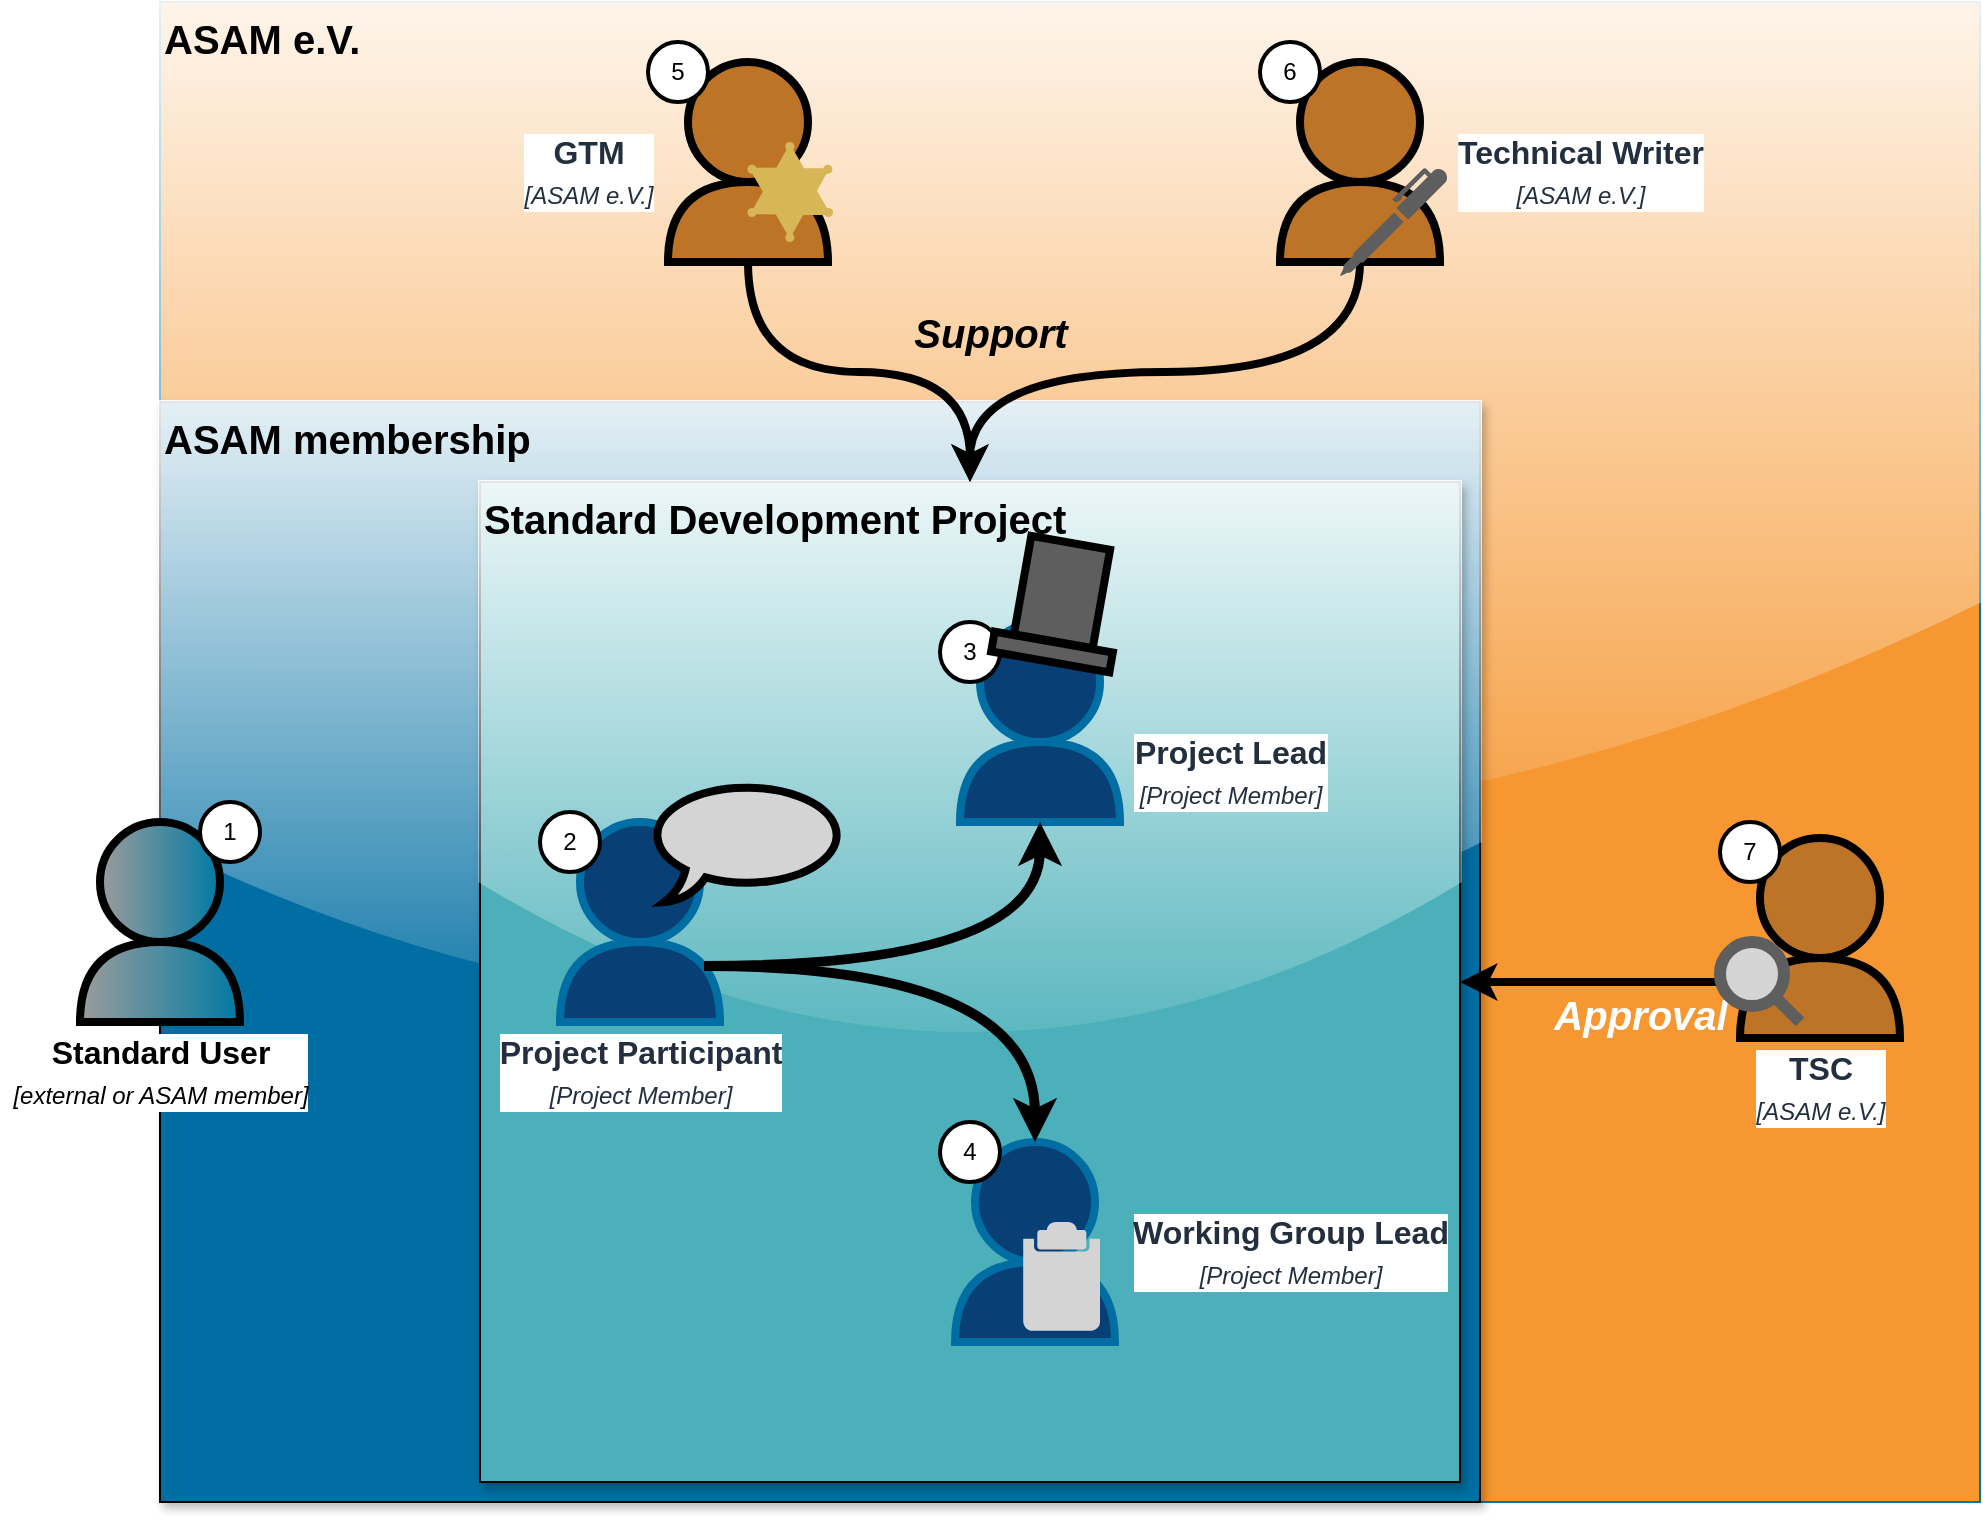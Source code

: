 <mxfile version="16.5.1" type="device"><diagram id="eXjCl_sfneFt7atd5MWh" name="Page-1"><mxGraphModel dx="565" dy="501" grid="1" gridSize="10" guides="1" tooltips="1" connect="1" arrows="1" fold="1" page="1" pageScale="1" pageWidth="827" pageHeight="1169" math="0" shadow="0"><root><mxCell id="0"/><mxCell id="1" parent="0"/><mxCell id="d9N6X5XNlxjb81dpd2l7-12" value="ASAM e.V." style="rounded=0;whiteSpace=wrap;html=1;fontSize=20;fontColor=#000000;strokeColor=#007AA3;fillColor=#F69731;gradientColor=none;gradientDirection=east;align=left;fontStyle=1;verticalAlign=top;sketch=0;glass=1;" parent="1" vertex="1"><mxGeometry x="200" y="160" width="910" height="750" as="geometry"/></mxCell><mxCell id="d9N6X5XNlxjb81dpd2l7-8" value="ASAM membership" style="rounded=0;whiteSpace=wrap;html=1;fontSize=20;fillColor=#006EA2;align=left;fontStyle=1;verticalAlign=top;fontColor=#000000;sketch=0;glass=1;shadow=1;" parent="1" vertex="1"><mxGeometry x="200" y="360" width="660" height="550" as="geometry"/></mxCell><mxCell id="d9N6X5XNlxjb81dpd2l7-7" value="Standard Development Project" style="rounded=0;whiteSpace=wrap;html=1;align=left;labelPosition=center;verticalLabelPosition=middle;verticalAlign=top;fontStyle=1;fontSize=20;fillColor=#4BB0B9;sketch=0;glass=1;shadow=1;" parent="1" vertex="1"><mxGeometry x="360" y="400" width="490" height="500" as="geometry"/></mxCell><mxCell id="d9N6X5XNlxjb81dpd2l7-13" style="edgeStyle=orthogonalEdgeStyle;curved=1;rounded=0;orthogonalLoop=1;jettySize=auto;html=1;exitX=0;exitY=0.5;exitDx=0;exitDy=0;exitPerimeter=0;fontSize=20;fontColor=#FFFFFF;strokeWidth=4;" parent="1" source="xUjOhHss-2uUA9x2GXxX-48" target="d9N6X5XNlxjb81dpd2l7-7" edge="1"><mxGeometry relative="1" as="geometry"><mxPoint x="514" y="290" as="sourcePoint"/></mxGeometry></mxCell><mxCell id="d9N6X5XNlxjb81dpd2l7-14" style="edgeStyle=orthogonalEdgeStyle;curved=1;rounded=0;orthogonalLoop=1;jettySize=auto;html=1;fontSize=20;fontColor=#FFFFFF;strokeWidth=4;entryX=0.5;entryY=0;entryDx=0;entryDy=0;" parent="1" source="xUjOhHss-2uUA9x2GXxX-43" target="d9N6X5XNlxjb81dpd2l7-7" edge="1"><mxGeometry relative="1" as="geometry"><mxPoint x="800" y="290" as="sourcePoint"/></mxGeometry></mxCell><mxCell id="d9N6X5XNlxjb81dpd2l7-15" style="edgeStyle=orthogonalEdgeStyle;curved=1;rounded=0;orthogonalLoop=1;jettySize=auto;html=1;exitX=0.7;exitY=0.1;exitDx=0;exitDy=0;exitPerimeter=0;fontSize=20;fontColor=#FFFFFF;strokeWidth=4;" parent="1" source="xUjOhHss-2uUA9x2GXxX-38" target="d9N6X5XNlxjb81dpd2l7-7" edge="1"><mxGeometry relative="1" as="geometry"><mxPoint x="1110" y="741" as="sourcePoint"/></mxGeometry></mxCell><mxCell id="d9N6X5XNlxjb81dpd2l7-16" value="&lt;br&gt;Approval" style="edgeLabel;html=1;align=center;verticalAlign=middle;resizable=0;points=[];fontSize=20;fontColor=#FFFFFF;labelBackgroundColor=none;fontStyle=3" parent="d9N6X5XNlxjb81dpd2l7-15" vertex="1" connectable="0"><mxGeometry x="-0.197" y="4" relative="1" as="geometry"><mxPoint x="1" as="offset"/></mxGeometry></mxCell><mxCell id="d9N6X5XNlxjb81dpd2l7-17" value="Support" style="text;html=1;align=center;verticalAlign=middle;resizable=0;points=[];autosize=1;strokeColor=none;fillColor=none;fontSize=20;fontColor=default;fontStyle=3" parent="1" vertex="1"><mxGeometry x="570" y="310" width="90" height="30" as="geometry"/></mxCell><mxCell id="xUjOhHss-2uUA9x2GXxX-16" value="" style="group;labelBackgroundColor=none;sketch=0;shadow=0;glass=0;" vertex="1" connectable="0" parent="1"><mxGeometry x="120" y="570" width="160" height="150" as="geometry"/></mxCell><mxCell id="xUjOhHss-2uUA9x2GXxX-14" value="" style="group;sketch=0;" vertex="1" connectable="0" parent="xUjOhHss-2uUA9x2GXxX-16"><mxGeometry x="40" width="90" height="100" as="geometry"/></mxCell><mxCell id="xUjOhHss-2uUA9x2GXxX-11" value="" style="ellipse;whiteSpace=wrap;html=1;aspect=fixed;rounded=0;shadow=0;glass=1;labelBackgroundColor=#FFFFFF;sketch=0;fontSize=16;fontColor=#000000;strokeColor=default;fillColor=#9C9C9C;gradientColor=#007AA3;gradientDirection=east;strokeWidth=4;" vertex="1" parent="xUjOhHss-2uUA9x2GXxX-14"><mxGeometry x="10" width="60" height="60" as="geometry"/></mxCell><mxCell id="xUjOhHss-2uUA9x2GXxX-12" value="" style="shape=or;whiteSpace=wrap;html=1;rounded=0;shadow=0;glass=1;labelBackgroundColor=#FFFFFF;sketch=0;fontSize=16;fontColor=#000000;strokeColor=default;fillColor=#9C9C9C;gradientColor=#007AA3;gradientDirection=south;rotation=-90;strokeWidth=4;" vertex="1" parent="xUjOhHss-2uUA9x2GXxX-14"><mxGeometry x="20" y="40" width="40" height="80" as="geometry"/></mxCell><mxCell id="xUjOhHss-2uUA9x2GXxX-69" value="1" style="ellipse;whiteSpace=wrap;html=1;aspect=fixed;rounded=0;shadow=0;glass=0;labelBackgroundColor=#FFFFFF;sketch=0;fontSize=12;strokeWidth=2;gradientDirection=south;" vertex="1" parent="xUjOhHss-2uUA9x2GXxX-14"><mxGeometry x="60" y="-10" width="30" height="30" as="geometry"/></mxCell><mxCell id="xUjOhHss-2uUA9x2GXxX-15" value="&lt;b&gt;Standard User&lt;/b&gt;&lt;br&gt;&lt;font style=&quot;font-size: 12px&quot;&gt;&lt;i&gt;[external or ASAM member]&lt;/i&gt;&lt;/font&gt;" style="text;html=1;align=center;verticalAlign=middle;resizable=0;points=[];autosize=1;strokeColor=none;fillColor=none;fontSize=16;fontColor=#000000;labelBackgroundColor=#FFFFFF;" vertex="1" parent="xUjOhHss-2uUA9x2GXxX-16"><mxGeometry y="100" width="160" height="50" as="geometry"/></mxCell><mxCell id="xUjOhHss-2uUA9x2GXxX-17" value="" style="group;labelBackgroundColor=none;" vertex="1" connectable="0" parent="1"><mxGeometry x="360" y="570" width="184" height="150" as="geometry"/></mxCell><mxCell id="xUjOhHss-2uUA9x2GXxX-18" value="" style="group" vertex="1" connectable="0" parent="xUjOhHss-2uUA9x2GXxX-17"><mxGeometry x="40" width="144" height="100" as="geometry"/></mxCell><mxCell id="xUjOhHss-2uUA9x2GXxX-19" value="" style="ellipse;whiteSpace=wrap;html=1;aspect=fixed;rounded=0;shadow=0;glass=1;labelBackgroundColor=#FFFFFF;sketch=0;fontSize=16;fontColor=#000000;strokeColor=#006EA2;fillColor=#083F75;gradientColor=none;gradientDirection=east;strokeWidth=4;" vertex="1" parent="xUjOhHss-2uUA9x2GXxX-18"><mxGeometry x="10" width="60" height="60" as="geometry"/></mxCell><mxCell id="xUjOhHss-2uUA9x2GXxX-20" value="" style="shape=or;whiteSpace=wrap;html=1;rounded=0;shadow=0;glass=1;labelBackgroundColor=#FFFFFF;sketch=0;fontSize=16;fontColor=#000000;strokeColor=#006EA2;fillColor=#083F75;gradientColor=none;gradientDirection=south;rotation=-90;strokeWidth=4;" vertex="1" parent="xUjOhHss-2uUA9x2GXxX-18"><mxGeometry x="20" y="40" width="40" height="80" as="geometry"/></mxCell><mxCell id="xUjOhHss-2uUA9x2GXxX-68" value="" style="whiteSpace=wrap;html=1;shape=mxgraph.basic.oval_callout;rounded=0;shadow=0;glass=0;labelBackgroundColor=#FFFFFF;sketch=0;fontSize=12;fontColor=default;strokeColor=default;strokeWidth=4;fillColor=#D4D4D4;gradientColor=none;gradientDirection=south;" vertex="1" parent="xUjOhHss-2uUA9x2GXxX-18"><mxGeometry x="44" y="-20" width="100" height="60" as="geometry"/></mxCell><mxCell id="xUjOhHss-2uUA9x2GXxX-70" value="2" style="ellipse;whiteSpace=wrap;html=1;aspect=fixed;rounded=0;shadow=0;glass=0;labelBackgroundColor=#FFFFFF;sketch=0;fontSize=12;strokeWidth=2;gradientDirection=south;" vertex="1" parent="xUjOhHss-2uUA9x2GXxX-18"><mxGeometry x="-10" y="-5" width="30" height="30" as="geometry"/></mxCell><mxCell id="xUjOhHss-2uUA9x2GXxX-21" value="&lt;b style=&quot;color: rgb(35 , 47 , 62) ; font-size: 12px&quot;&gt;&lt;font style=&quot;font-size: 16px&quot;&gt;Project Participant&lt;/font&gt;&lt;/b&gt;&lt;br style=&quot;color: rgb(35 , 47 , 62) ; font-size: 12px&quot;&gt;&lt;i style=&quot;color: rgb(35 , 47 , 62) ; font-size: 12px&quot;&gt;[Project Member]&lt;/i&gt;" style="text;html=1;align=center;verticalAlign=middle;resizable=0;points=[];autosize=1;strokeColor=none;fillColor=none;fontSize=16;fontColor=#000000;labelBackgroundColor=#FFFFFF;" vertex="1" parent="xUjOhHss-2uUA9x2GXxX-17"><mxGeometry y="100" width="160" height="50" as="geometry"/></mxCell><mxCell id="xUjOhHss-2uUA9x2GXxX-22" value="" style="group;labelBackgroundColor=none;" vertex="1" connectable="0" parent="1"><mxGeometry x="560" y="470" width="160" height="150" as="geometry"/></mxCell><mxCell id="xUjOhHss-2uUA9x2GXxX-23" value="" style="group" vertex="1" connectable="0" parent="xUjOhHss-2uUA9x2GXxX-22"><mxGeometry x="40" width="80" height="107.2" as="geometry"/></mxCell><mxCell id="xUjOhHss-2uUA9x2GXxX-24" value="" style="ellipse;whiteSpace=wrap;html=1;aspect=fixed;rounded=0;shadow=0;glass=1;labelBackgroundColor=#FFFFFF;sketch=0;fontSize=16;fontColor=#000000;strokeColor=#006EA2;fillColor=#083F75;gradientColor=none;gradientDirection=east;strokeWidth=4;" vertex="1" parent="xUjOhHss-2uUA9x2GXxX-23"><mxGeometry x="10" width="60" height="60" as="geometry"/></mxCell><mxCell id="xUjOhHss-2uUA9x2GXxX-25" value="" style="shape=or;whiteSpace=wrap;html=1;rounded=0;shadow=0;glass=1;labelBackgroundColor=#FFFFFF;sketch=0;fontSize=16;fontColor=#000000;strokeColor=#006EA2;fillColor=#083F75;gradientColor=none;gradientDirection=south;rotation=-90;strokeWidth=4;" vertex="1" parent="xUjOhHss-2uUA9x2GXxX-23"><mxGeometry x="20" y="40" width="40" height="80" as="geometry"/></mxCell><mxCell id="xUjOhHss-2uUA9x2GXxX-71" value="3" style="ellipse;whiteSpace=wrap;html=1;aspect=fixed;rounded=0;shadow=0;glass=0;labelBackgroundColor=#FFFFFF;sketch=0;fontSize=12;strokeWidth=2;gradientDirection=south;" vertex="1" parent="xUjOhHss-2uUA9x2GXxX-23"><mxGeometry x="-10" width="30" height="30" as="geometry"/></mxCell><mxCell id="xUjOhHss-2uUA9x2GXxX-28" value="" style="group;labelBackgroundColor=none;" vertex="1" connectable="0" parent="1"><mxGeometry x="557.5" y="730" width="165" height="150" as="geometry"/></mxCell><mxCell id="xUjOhHss-2uUA9x2GXxX-29" value="" style="group" vertex="1" connectable="0" parent="xUjOhHss-2uUA9x2GXxX-28"><mxGeometry x="40" width="80" height="100" as="geometry"/></mxCell><mxCell id="xUjOhHss-2uUA9x2GXxX-30" value="" style="ellipse;whiteSpace=wrap;html=1;aspect=fixed;rounded=0;shadow=0;glass=1;labelBackgroundColor=#FFFFFF;sketch=0;fontSize=16;fontColor=#000000;strokeColor=#006EA2;fillColor=#083F75;gradientColor=none;gradientDirection=east;strokeWidth=4;" vertex="1" parent="xUjOhHss-2uUA9x2GXxX-29"><mxGeometry x="10" width="60" height="60" as="geometry"/></mxCell><mxCell id="xUjOhHss-2uUA9x2GXxX-31" value="" style="shape=or;whiteSpace=wrap;html=1;rounded=0;shadow=0;glass=1;labelBackgroundColor=#FFFFFF;sketch=0;fontSize=16;fontColor=#000000;strokeColor=#006EA2;fillColor=#083F75;gradientColor=none;gradientDirection=south;rotation=-90;strokeWidth=4;" vertex="1" parent="xUjOhHss-2uUA9x2GXxX-29"><mxGeometry x="20" y="40" width="40" height="80" as="geometry"/></mxCell><mxCell id="xUjOhHss-2uUA9x2GXxX-61" value="" style="shadow=0;dashed=0;html=1;strokeColor=none;fillColor=#D4D4D4;labelPosition=center;verticalLabelPosition=bottom;verticalAlign=top;align=center;outlineConnect=0;shape=mxgraph.veeam.failover_plan;rounded=0;glass=0;labelBackgroundColor=#FFFFFF;sketch=0;fontSize=12;fontColor=default;" vertex="1" parent="xUjOhHss-2uUA9x2GXxX-29"><mxGeometry x="34.1" y="40.0" width="38.4" height="54.4" as="geometry"/></mxCell><mxCell id="xUjOhHss-2uUA9x2GXxX-33" style="edgeStyle=orthogonalEdgeStyle;curved=1;rounded=0;orthogonalLoop=1;jettySize=auto;html=1;exitX=0.7;exitY=0.9;exitDx=0;exitDy=0;exitPerimeter=0;fontSize=12;fontColor=#000000;strokeWidth=5;" edge="1" parent="1" source="xUjOhHss-2uUA9x2GXxX-20" target="xUjOhHss-2uUA9x2GXxX-25"><mxGeometry relative="1" as="geometry"/></mxCell><mxCell id="xUjOhHss-2uUA9x2GXxX-34" style="edgeStyle=orthogonalEdgeStyle;curved=1;rounded=0;orthogonalLoop=1;jettySize=auto;html=1;exitX=0.7;exitY=0.9;exitDx=0;exitDy=0;exitPerimeter=0;fontSize=12;fontColor=#000000;strokeWidth=5;" edge="1" parent="1" source="xUjOhHss-2uUA9x2GXxX-20" target="xUjOhHss-2uUA9x2GXxX-30"><mxGeometry relative="1" as="geometry"/></mxCell><mxCell id="xUjOhHss-2uUA9x2GXxX-26" value="&lt;b style=&quot;color: rgb(35 , 47 , 62) ; font-size: 12px&quot;&gt;&lt;font style=&quot;font-size: 16px&quot;&gt;Project Lead&lt;/font&gt;&lt;/b&gt;&lt;br style=&quot;color: rgb(35 , 47 , 62) ; font-size: 12px&quot;&gt;&lt;i style=&quot;color: rgb(35 , 47 , 62) ; font-size: 12px&quot;&gt;[Project Member]&lt;/i&gt;" style="text;html=1;align=center;verticalAlign=middle;resizable=0;points=[];autosize=1;strokeColor=none;fillColor=none;fontSize=16;fontColor=#000000;labelBackgroundColor=#FFFFFF;" vertex="1" parent="1"><mxGeometry x="680" y="520" width="110" height="50" as="geometry"/></mxCell><mxCell id="xUjOhHss-2uUA9x2GXxX-32" value="&lt;b style=&quot;color: rgb(35 , 47 , 62) ; font-size: 12px&quot;&gt;&lt;font style=&quot;font-size: 16px&quot;&gt;Working Group Lead&lt;/font&gt;&lt;/b&gt;&lt;br style=&quot;color: rgb(35 , 47 , 62) ; font-size: 12px&quot;&gt;&lt;i style=&quot;color: rgb(35 , 47 , 62) ; font-size: 12px&quot;&gt;[Project Member]&lt;/i&gt;" style="text;html=1;align=center;verticalAlign=middle;resizable=0;points=[];autosize=1;strokeColor=none;fillColor=none;fontSize=16;fontColor=#000000;labelBackgroundColor=#FFFFFF;" vertex="1" parent="1"><mxGeometry x="680" y="760" width="170" height="50" as="geometry"/></mxCell><mxCell id="xUjOhHss-2uUA9x2GXxX-35" value="" style="group;labelBackgroundColor=none;" vertex="1" connectable="0" parent="1"><mxGeometry x="950" y="578" width="160" height="150" as="geometry"/></mxCell><mxCell id="xUjOhHss-2uUA9x2GXxX-36" value="" style="group" vertex="1" connectable="0" parent="xUjOhHss-2uUA9x2GXxX-35"><mxGeometry x="40" width="80" height="100" as="geometry"/></mxCell><mxCell id="xUjOhHss-2uUA9x2GXxX-37" value="" style="ellipse;whiteSpace=wrap;html=1;aspect=fixed;rounded=0;shadow=0;glass=1;labelBackgroundColor=#FFFFFF;sketch=0;fontSize=16;fontColor=#000000;strokeColor=#000000;fillColor=#BD7426;gradientColor=none;gradientDirection=east;strokeWidth=4;" vertex="1" parent="xUjOhHss-2uUA9x2GXxX-36"><mxGeometry x="10" width="60" height="60" as="geometry"/></mxCell><mxCell id="xUjOhHss-2uUA9x2GXxX-38" value="" style="shape=or;whiteSpace=wrap;html=1;rounded=0;shadow=0;glass=1;labelBackgroundColor=#FFFFFF;sketch=0;fontSize=16;fontColor=#000000;strokeColor=#000000;fillColor=#BD7426;gradientColor=none;gradientDirection=south;rotation=-90;strokeWidth=4;" vertex="1" parent="xUjOhHss-2uUA9x2GXxX-36"><mxGeometry x="20" y="40" width="40" height="80" as="geometry"/></mxCell><mxCell id="xUjOhHss-2uUA9x2GXxX-51" value="" style="html=1;verticalLabelPosition=bottom;align=center;labelBackgroundColor=#ffffff;verticalAlign=top;strokeWidth=6;strokeColor=#5E5E5E;shadow=0;dashed=0;shape=mxgraph.ios7.icons.looking_glass;rounded=0;glass=0;sketch=0;fontSize=12;fontColor=default;fillColor=#D4D4D4;gradientColor=none;gradientDirection=south;" vertex="1" parent="xUjOhHss-2uUA9x2GXxX-36"><mxGeometry x="-10" y="52" width="40" height="40" as="geometry"/></mxCell><mxCell id="xUjOhHss-2uUA9x2GXxX-39" value="&lt;b style=&quot;color: rgb(35 , 47 , 62) ; font-size: 12px&quot;&gt;&lt;font style=&quot;font-size: 16px&quot;&gt;TSC&lt;/font&gt;&lt;/b&gt;&lt;br style=&quot;color: rgb(35 , 47 , 62) ; font-size: 12px&quot;&gt;&lt;i style=&quot;color: rgb(35 , 47 , 62) ; font-size: 12px&quot;&gt;[ASAM e.V.]&lt;/i&gt;" style="text;html=1;align=center;verticalAlign=middle;resizable=0;points=[];autosize=1;strokeColor=none;fillColor=none;fontSize=16;fontColor=#000000;labelBackgroundColor=#FFFFFF;" vertex="1" parent="xUjOhHss-2uUA9x2GXxX-35"><mxGeometry x="40" y="100" width="80" height="50" as="geometry"/></mxCell><mxCell id="xUjOhHss-2uUA9x2GXxX-40" value="" style="group;labelBackgroundColor=none;" vertex="1" connectable="0" parent="1"><mxGeometry x="720" y="190" width="160" height="150" as="geometry"/></mxCell><mxCell id="xUjOhHss-2uUA9x2GXxX-41" value="" style="group" vertex="1" connectable="0" parent="xUjOhHss-2uUA9x2GXxX-40"><mxGeometry x="40" width="94" height="107" as="geometry"/></mxCell><mxCell id="xUjOhHss-2uUA9x2GXxX-42" value="" style="ellipse;whiteSpace=wrap;html=1;aspect=fixed;rounded=0;shadow=0;glass=1;labelBackgroundColor=#FFFFFF;sketch=0;fontSize=16;fontColor=#000000;strokeColor=#000000;fillColor=#BD7426;gradientColor=none;gradientDirection=east;strokeWidth=4;" vertex="1" parent="xUjOhHss-2uUA9x2GXxX-41"><mxGeometry x="10" width="60" height="60" as="geometry"/></mxCell><mxCell id="xUjOhHss-2uUA9x2GXxX-43" value="" style="shape=or;whiteSpace=wrap;html=1;rounded=0;shadow=0;glass=1;labelBackgroundColor=#FFFFFF;sketch=0;fontSize=16;fontColor=#000000;strokeColor=#000000;fillColor=#BD7426;gradientColor=none;gradientDirection=south;rotation=-90;strokeWidth=4;" vertex="1" parent="xUjOhHss-2uUA9x2GXxX-41"><mxGeometry x="20" y="40" width="40" height="80" as="geometry"/></mxCell><mxCell id="xUjOhHss-2uUA9x2GXxX-50" value="" style="sketch=0;pointerEvents=1;shadow=0;dashed=0;html=1;strokeColor=none;fillColor=#5E5E5E;labelPosition=center;verticalLabelPosition=bottom;verticalAlign=top;outlineConnect=0;align=center;shape=mxgraph.office.concepts.writing_pen;rounded=0;glass=0;labelBackgroundColor=#FFFFFF;fontSize=12;fontColor=default;" vertex="1" parent="xUjOhHss-2uUA9x2GXxX-41"><mxGeometry x="30" y="53" width="54" height="54" as="geometry"/></mxCell><mxCell id="xUjOhHss-2uUA9x2GXxX-45" value="" style="group;labelBackgroundColor=none;" vertex="1" connectable="0" parent="1"><mxGeometry x="414" y="190" width="160" height="150" as="geometry"/></mxCell><mxCell id="xUjOhHss-2uUA9x2GXxX-46" value="" style="group" vertex="1" connectable="0" parent="xUjOhHss-2uUA9x2GXxX-45"><mxGeometry x="40" width="80" height="110" as="geometry"/></mxCell><mxCell id="xUjOhHss-2uUA9x2GXxX-47" value="" style="ellipse;whiteSpace=wrap;html=1;aspect=fixed;rounded=0;shadow=0;glass=1;labelBackgroundColor=#FFFFFF;sketch=0;fontSize=16;fontColor=#000000;strokeColor=#000000;fillColor=#BD7426;gradientColor=none;gradientDirection=east;strokeWidth=4;" vertex="1" parent="xUjOhHss-2uUA9x2GXxX-46"><mxGeometry x="10" width="60" height="60" as="geometry"/></mxCell><mxCell id="xUjOhHss-2uUA9x2GXxX-48" value="" style="shape=or;whiteSpace=wrap;html=1;rounded=0;shadow=0;glass=1;labelBackgroundColor=#FFFFFF;sketch=0;fontSize=16;fontColor=#000000;strokeColor=#000000;fillColor=#BD7426;gradientColor=none;gradientDirection=south;rotation=-90;strokeWidth=4;" vertex="1" parent="xUjOhHss-2uUA9x2GXxX-46"><mxGeometry x="20" y="40" width="40" height="80" as="geometry"/></mxCell><mxCell id="xUjOhHss-2uUA9x2GXxX-60" value="" style="group" vertex="1" connectable="0" parent="xUjOhHss-2uUA9x2GXxX-46"><mxGeometry x="36" y="40" width="49.85" height="50" as="geometry"/></mxCell><mxCell id="xUjOhHss-2uUA9x2GXxX-53" value="" style="verticalLabelPosition=bottom;verticalAlign=top;html=1;shape=mxgraph.basic.6_point_star;rounded=0;shadow=0;glass=0;labelBackgroundColor=#FFFFFF;sketch=0;fontSize=12;strokeColor=#D6B656;strokeWidth=4;fillColor=#D6B656;gradientDirection=south;rotation=-30;" vertex="1" parent="xUjOhHss-2uUA9x2GXxX-60"><mxGeometry x="5.985" y="7.576" width="37.879" height="34.091" as="geometry"/></mxCell><mxCell id="xUjOhHss-2uUA9x2GXxX-54" value="" style="ellipse;whiteSpace=wrap;html=1;aspect=fixed;rounded=0;shadow=0;glass=0;labelBackgroundColor=#FFFFFF;sketch=0;fontSize=12;strokeColor=none;strokeWidth=4;fillColor=#D6B656;gradientDirection=south;" vertex="1" parent="xUjOhHss-2uUA9x2GXxX-60"><mxGeometry x="22.652" width="4.545" height="4.545" as="geometry"/></mxCell><mxCell id="xUjOhHss-2uUA9x2GXxX-55" value="" style="ellipse;whiteSpace=wrap;html=1;aspect=fixed;rounded=0;shadow=0;glass=0;labelBackgroundColor=#FFFFFF;sketch=0;fontSize=12;strokeColor=none;strokeWidth=4;fillColor=#D6B656;gradientDirection=south;" vertex="1" parent="xUjOhHss-2uUA9x2GXxX-60"><mxGeometry x="22.652" y="45.455" width="4.545" height="4.545" as="geometry"/></mxCell><mxCell id="xUjOhHss-2uUA9x2GXxX-56" value="" style="ellipse;whiteSpace=wrap;html=1;aspect=fixed;rounded=0;shadow=0;glass=0;labelBackgroundColor=#FFFFFF;sketch=0;fontSize=12;strokeColor=none;strokeWidth=4;fillColor=#D6B656;gradientDirection=south;" vertex="1" parent="xUjOhHss-2uUA9x2GXxX-60"><mxGeometry x="41.592" y="11.364" width="4.545" height="4.545" as="geometry"/></mxCell><mxCell id="xUjOhHss-2uUA9x2GXxX-57" value="" style="ellipse;whiteSpace=wrap;html=1;aspect=fixed;rounded=0;shadow=0;glass=0;labelBackgroundColor=#FFFFFF;sketch=0;fontSize=12;strokeColor=none;strokeWidth=4;fillColor=#D6B656;gradientDirection=south;" vertex="1" parent="xUjOhHss-2uUA9x2GXxX-60"><mxGeometry x="3.713" y="11.364" width="4.545" height="4.545" as="geometry"/></mxCell><mxCell id="xUjOhHss-2uUA9x2GXxX-58" value="" style="ellipse;whiteSpace=wrap;html=1;aspect=fixed;rounded=0;shadow=0;glass=0;labelBackgroundColor=#FFFFFF;sketch=0;fontSize=12;strokeColor=none;strokeWidth=4;fillColor=#D6B656;gradientDirection=south;" vertex="1" parent="xUjOhHss-2uUA9x2GXxX-60"><mxGeometry x="3.713" y="32.955" width="4.545" height="4.545" as="geometry"/></mxCell><mxCell id="xUjOhHss-2uUA9x2GXxX-59" value="" style="ellipse;whiteSpace=wrap;html=1;aspect=fixed;rounded=0;shadow=0;glass=0;labelBackgroundColor=#FFFFFF;sketch=0;fontSize=12;strokeColor=none;strokeWidth=4;fillColor=#D6B656;gradientDirection=south;" vertex="1" parent="xUjOhHss-2uUA9x2GXxX-60"><mxGeometry x="41.971" y="32.955" width="4.545" height="4.545" as="geometry"/></mxCell><mxCell id="xUjOhHss-2uUA9x2GXxX-73" value="5" style="ellipse;whiteSpace=wrap;html=1;aspect=fixed;rounded=0;shadow=0;glass=0;labelBackgroundColor=#FFFFFF;sketch=0;fontSize=12;strokeWidth=2;gradientDirection=south;" vertex="1" parent="xUjOhHss-2uUA9x2GXxX-46"><mxGeometry x="-10" y="-10" width="30" height="30" as="geometry"/></mxCell><mxCell id="xUjOhHss-2uUA9x2GXxX-49" value="&lt;b style=&quot;color: rgb(35 , 47 , 62) ; font-size: 12px&quot;&gt;&lt;font style=&quot;font-size: 16px&quot;&gt;GTM&lt;/font&gt;&lt;/b&gt;&lt;br style=&quot;color: rgb(35 , 47 , 62) ; font-size: 12px&quot;&gt;&lt;i style=&quot;color: rgb(35 , 47 , 62) ; font-size: 12px&quot;&gt;[ASAM e.V.]&lt;/i&gt;" style="text;html=1;align=center;verticalAlign=middle;resizable=0;points=[];autosize=1;strokeColor=none;fillColor=none;fontSize=16;fontColor=#000000;labelBackgroundColor=#FFFFFF;" vertex="1" parent="xUjOhHss-2uUA9x2GXxX-45"><mxGeometry x="-40" y="30" width="80" height="50" as="geometry"/></mxCell><mxCell id="xUjOhHss-2uUA9x2GXxX-44" value="&lt;b style=&quot;color: rgb(35 , 47 , 62) ; font-size: 12px&quot;&gt;&lt;font style=&quot;font-size: 16px&quot;&gt;Technical Writer&lt;/font&gt;&lt;/b&gt;&lt;br style=&quot;color: rgb(35 , 47 , 62) ; font-size: 12px&quot;&gt;&lt;i style=&quot;color: rgb(35 , 47 , 62) ; font-size: 12px&quot;&gt;[ASAM e.V.]&lt;/i&gt;" style="text;html=1;align=center;verticalAlign=middle;resizable=0;points=[];autosize=1;strokeColor=none;fillColor=none;fontSize=16;fontColor=#000000;labelBackgroundColor=#FFFFFF;" vertex="1" parent="1"><mxGeometry x="840" y="220" width="140" height="50" as="geometry"/></mxCell><mxCell id="xUjOhHss-2uUA9x2GXxX-67" value="" style="group;rotation=10;" vertex="1" connectable="0" parent="1"><mxGeometry x="620" y="430" width="60" height="60" as="geometry"/></mxCell><mxCell id="xUjOhHss-2uUA9x2GXxX-65" value="" style="rounded=0;whiteSpace=wrap;html=1;shadow=0;glass=0;labelBackgroundColor=#FFFFFF;sketch=0;fontSize=12;fontColor=default;strokeColor=default;strokeWidth=4;fillColor=#5E5E5E;gradientColor=none;gradientDirection=south;rotation=10;" vertex="1" parent="xUjOhHss-2uUA9x2GXxX-67"><mxGeometry x="11" width="40" height="50" as="geometry"/></mxCell><mxCell id="xUjOhHss-2uUA9x2GXxX-66" value="" style="rounded=0;whiteSpace=wrap;html=1;shadow=0;glass=0;labelBackgroundColor=#FFFFFF;sketch=0;fontSize=12;fontColor=default;strokeColor=default;strokeWidth=4;fillColor=#5E5E5E;gradientColor=none;gradientDirection=south;rotation=10;" vertex="1" parent="xUjOhHss-2uUA9x2GXxX-67"><mxGeometry x="-4" y="50" width="60" height="10" as="geometry"/></mxCell><mxCell id="xUjOhHss-2uUA9x2GXxX-72" value="4" style="ellipse;whiteSpace=wrap;html=1;aspect=fixed;rounded=0;shadow=0;glass=0;labelBackgroundColor=#FFFFFF;sketch=0;fontSize=12;strokeWidth=2;gradientDirection=south;" vertex="1" parent="1"><mxGeometry x="590" y="720" width="30" height="30" as="geometry"/></mxCell><mxCell id="xUjOhHss-2uUA9x2GXxX-74" value="6" style="ellipse;whiteSpace=wrap;html=1;aspect=fixed;rounded=0;shadow=0;glass=0;labelBackgroundColor=#FFFFFF;sketch=0;fontSize=12;strokeWidth=2;gradientDirection=south;" vertex="1" parent="1"><mxGeometry x="750" y="180" width="30" height="30" as="geometry"/></mxCell><mxCell id="xUjOhHss-2uUA9x2GXxX-75" value="7" style="ellipse;whiteSpace=wrap;html=1;aspect=fixed;rounded=0;shadow=0;glass=0;labelBackgroundColor=#FFFFFF;sketch=0;fontSize=12;strokeWidth=2;gradientDirection=south;" vertex="1" parent="1"><mxGeometry x="980" y="570" width="30" height="30" as="geometry"/></mxCell></root></mxGraphModel></diagram></mxfile>